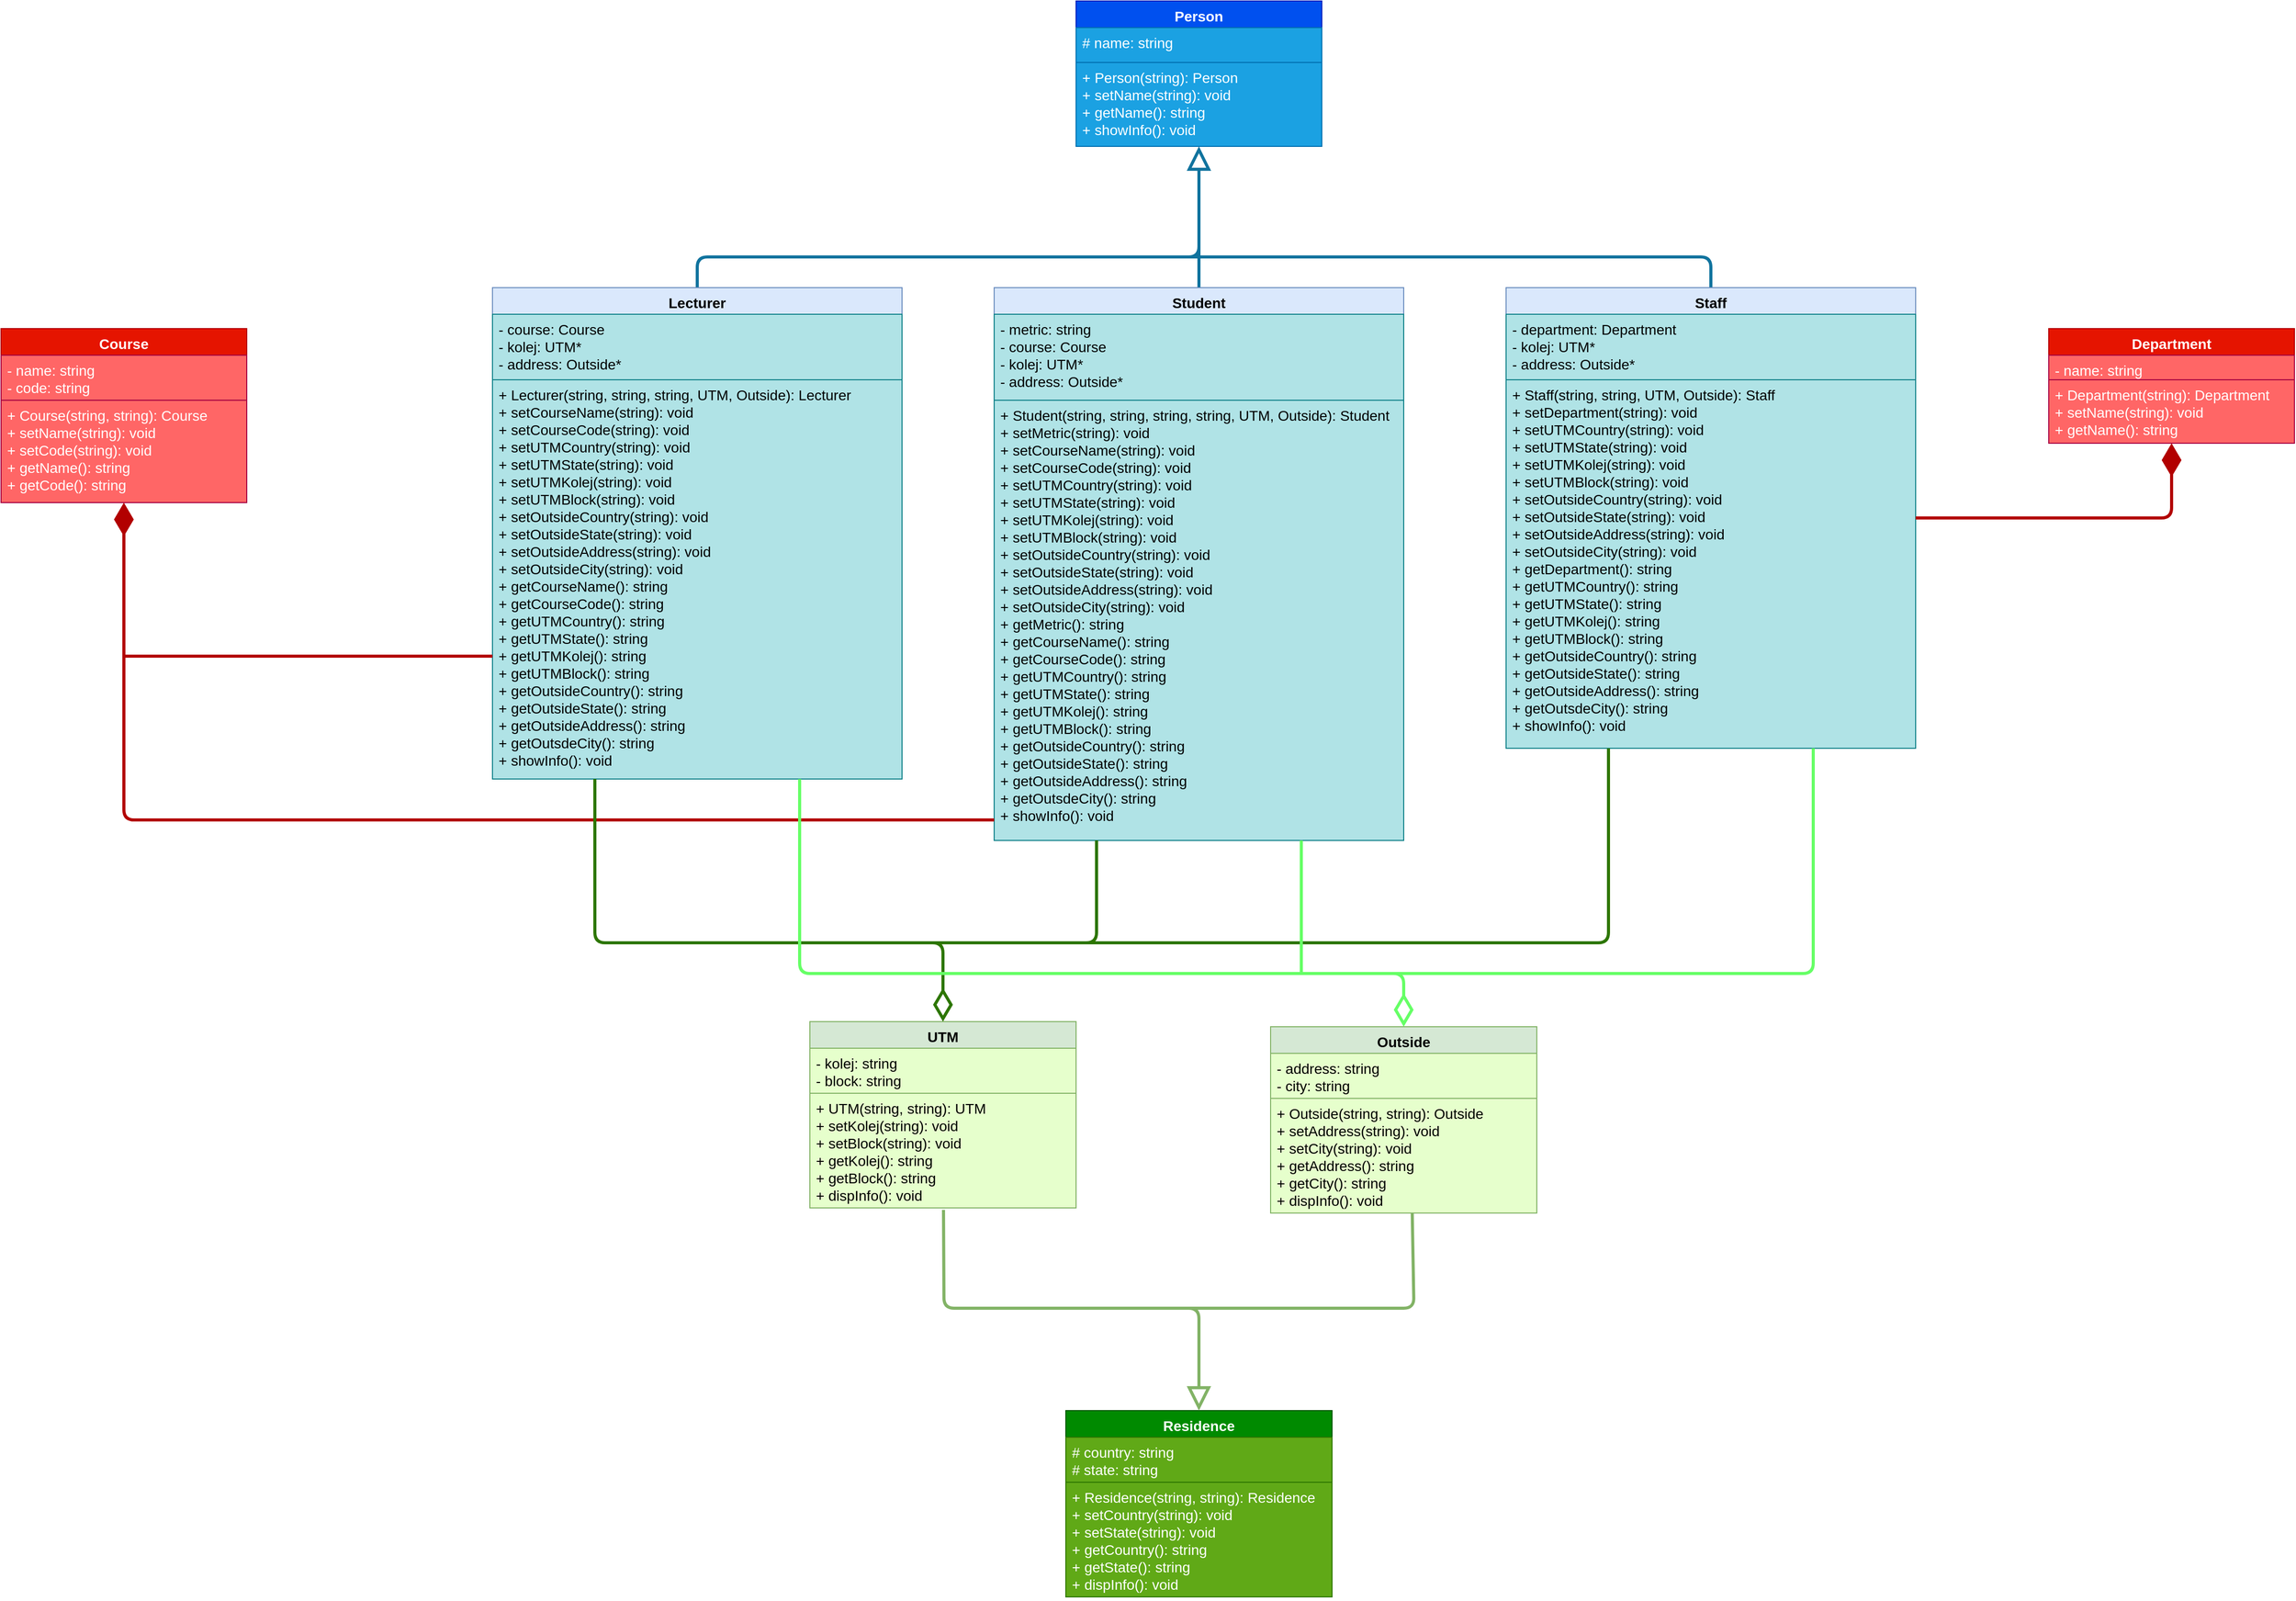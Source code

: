 <mxfile version="13.2.4" type="device"><diagram id="umZFTAy52m0NQR9Ai2RQ" name="Page-1"><mxGraphModel dx="4498" dy="2833" grid="1" gridSize="10" guides="1" tooltips="1" connect="1" arrows="1" fold="1" page="1" pageScale="1" pageWidth="827" pageHeight="1169" math="0" shadow="0"><root><mxCell id="0"/><mxCell id="1" parent="0"/><mxCell id="iCxYOQzezK1WJyDWDmYs-25" value="Course" style="swimlane;fontStyle=1;align=center;verticalAlign=top;childLayout=stackLayout;horizontal=1;startSize=26;horizontalStack=0;resizeParent=1;resizeParentMax=0;resizeLast=0;collapsible=1;marginBottom=0;fontSize=14;fillColor=#e51400;strokeColor=#B20000;fontColor=#ffffff;" vertex="1" parent="1"><mxGeometry x="-1160" y="120" width="240" height="170" as="geometry"/></mxCell><mxCell id="iCxYOQzezK1WJyDWDmYs-26" value="- name: string&#10;- code: string" style="text;strokeColor=#A50040;fillColor=#FF6666;align=left;verticalAlign=top;spacingLeft=4;spacingRight=4;overflow=hidden;rotatable=0;points=[[0,0.5],[1,0.5]];portConstraint=eastwest;fontSize=14;fontColor=#ffffff;" vertex="1" parent="iCxYOQzezK1WJyDWDmYs-25"><mxGeometry y="26" width="240" height="44" as="geometry"/></mxCell><mxCell id="iCxYOQzezK1WJyDWDmYs-28" value="+ Course(string, string): Course&#10;+ setName(string): void&#10;+ setCode(string): void&#10;+ getName(): string&#10;+ getCode(): string&#10;" style="text;strokeColor=#A50040;fillColor=#FF6666;align=left;verticalAlign=top;spacingLeft=4;spacingRight=4;overflow=hidden;rotatable=0;points=[[0,0.5],[1,0.5]];portConstraint=eastwest;fontSize=14;fontColor=#ffffff;" vertex="1" parent="iCxYOQzezK1WJyDWDmYs-25"><mxGeometry y="70" width="240" height="100" as="geometry"/></mxCell><mxCell id="iCxYOQzezK1WJyDWDmYs-31" value="Department" style="swimlane;fontStyle=1;align=center;verticalAlign=top;childLayout=stackLayout;horizontal=1;startSize=26;horizontalStack=0;resizeParent=1;resizeParentMax=0;resizeLast=0;collapsible=1;marginBottom=0;fontSize=14;fillColor=#e51400;strokeColor=#B20000;fontColor=#ffffff;" vertex="1" parent="1"><mxGeometry x="840" y="120" width="240" height="112" as="geometry"/></mxCell><mxCell id="iCxYOQzezK1WJyDWDmYs-32" value="- name: string" style="text;strokeColor=#A50040;fillColor=#FF6666;align=left;verticalAlign=top;spacingLeft=4;spacingRight=4;overflow=hidden;rotatable=0;points=[[0,0.5],[1,0.5]];portConstraint=eastwest;fontSize=14;fontColor=#ffffff;" vertex="1" parent="iCxYOQzezK1WJyDWDmYs-31"><mxGeometry y="26" width="240" height="24" as="geometry"/></mxCell><mxCell id="iCxYOQzezK1WJyDWDmYs-34" value="+ Department(string): Department&#10;+ setName(string): void&#10;+ getName(): string&#10;" style="text;strokeColor=#A50040;fillColor=#FF6666;align=left;verticalAlign=top;spacingLeft=4;spacingRight=4;overflow=hidden;rotatable=0;points=[[0,0.5],[1,0.5]];portConstraint=eastwest;fontSize=14;fontColor=#ffffff;" vertex="1" parent="iCxYOQzezK1WJyDWDmYs-31"><mxGeometry y="50" width="240" height="62" as="geometry"/></mxCell><mxCell id="iCxYOQzezK1WJyDWDmYs-44" value="" style="group" vertex="1" connectable="0" parent="1"><mxGeometry x="-370" y="740" width="710" height="619" as="geometry"/></mxCell><mxCell id="Frv2aQy9cpnJ8B7iyeXL-57" value="" style="group" parent="iCxYOQzezK1WJyDWDmYs-44" vertex="1" connectable="0"><mxGeometry x="60" width="530" height="337" as="geometry"/></mxCell><mxCell id="iCxYOQzezK1WJyDWDmYs-22" value="" style="group" vertex="1" connectable="0" parent="Frv2aQy9cpnJ8B7iyeXL-57"><mxGeometry x="530" y="337" as="geometry"/></mxCell><mxCell id="Frv2aQy9cpnJ8B7iyeXL-56" value="" style="endArrow=none;html=1;fontSize=14;exitX=0.532;exitY=0.996;exitDx=0;exitDy=0;exitPerimeter=0;strokeWidth=3;fillColor=#d5e8d4;strokeColor=#82b366;" parent="iCxYOQzezK1WJyDWDmYs-22" source="Frv2aQy9cpnJ8B7iyeXL-48" edge="1"><mxGeometry width="50" height="50" relative="1" as="geometry"><mxPoint x="40" y="-30" as="sourcePoint"/><mxPoint x="-220" as="targetPoint"/><Array as="points"><mxPoint/></Array></mxGeometry></mxCell><mxCell id="Frv2aQy9cpnJ8B7iyeXL-17" value="Residence" style="swimlane;fontStyle=1;align=center;verticalAlign=top;childLayout=stackLayout;horizontal=1;startSize=26;horizontalStack=0;resizeParent=1;resizeParentMax=0;resizeLast=0;collapsible=1;marginBottom=0;fontSize=14;fillColor=#008a00;strokeColor=#005700;fontColor=#ffffff;" parent="iCxYOQzezK1WJyDWDmYs-44" vertex="1"><mxGeometry x="250" y="437" width="260" height="182" as="geometry"/></mxCell><mxCell id="Frv2aQy9cpnJ8B7iyeXL-18" value="# country: string&#10;# state: string" style="text;strokeColor=#2D7600;fillColor=#60a917;align=left;verticalAlign=top;spacingLeft=4;spacingRight=4;overflow=hidden;rotatable=0;points=[[0,0.5],[1,0.5]];portConstraint=eastwest;fontSize=14;fontColor=#ffffff;" parent="Frv2aQy9cpnJ8B7iyeXL-17" vertex="1"><mxGeometry y="26" width="260" height="44" as="geometry"/></mxCell><mxCell id="Frv2aQy9cpnJ8B7iyeXL-20" value="+ Residence(string, string): Residence&#10;+ setCountry(string): void&#10;+ setState(string): void&#10;+ getCountry(): string&#10;+ getState(): string&#10;+ dispInfo(): void" style="text;strokeColor=#2D7600;fillColor=#60a917;align=left;verticalAlign=top;spacingLeft=4;spacingRight=4;overflow=hidden;rotatable=0;points=[[0,0.5],[1,0.5]];portConstraint=eastwest;fontSize=14;fontColor=#ffffff;" parent="Frv2aQy9cpnJ8B7iyeXL-17" vertex="1"><mxGeometry y="70" width="260" height="112" as="geometry"/></mxCell><mxCell id="Frv2aQy9cpnJ8B7iyeXL-41" value="UTM" style="swimlane;fontStyle=1;align=center;verticalAlign=top;childLayout=stackLayout;horizontal=1;startSize=26;horizontalStack=0;resizeParent=1;resizeParentMax=0;resizeLast=0;collapsible=1;marginBottom=0;fontSize=14;fillColor=#d5e8d4;strokeColor=#82b366;" parent="iCxYOQzezK1WJyDWDmYs-44" vertex="1"><mxGeometry y="57" width="260" height="182" as="geometry"/></mxCell><mxCell id="Frv2aQy9cpnJ8B7iyeXL-42" value="- kolej: string&#10;- block: string" style="text;strokeColor=#82b366;fillColor=#E6FFCC;align=left;verticalAlign=top;spacingLeft=4;spacingRight=4;overflow=hidden;rotatable=0;points=[[0,0.5],[1,0.5]];portConstraint=eastwest;fontSize=14;" parent="Frv2aQy9cpnJ8B7iyeXL-41" vertex="1"><mxGeometry y="26" width="260" height="44" as="geometry"/></mxCell><mxCell id="Frv2aQy9cpnJ8B7iyeXL-44" value="+ UTM(string, string): UTM&#10;+ setKolej(string): void&#10;+ setBlock(string): void&#10;+ getKolej(): string&#10;+ getBlock(): string&#10;+ dispInfo(): void" style="text;strokeColor=#82b366;fillColor=#E6FFCC;align=left;verticalAlign=top;spacingLeft=4;spacingRight=4;overflow=hidden;rotatable=0;points=[[0,0.5],[1,0.5]];portConstraint=eastwest;fontSize=14;" parent="Frv2aQy9cpnJ8B7iyeXL-41" vertex="1"><mxGeometry y="70" width="260" height="112" as="geometry"/></mxCell><mxCell id="Frv2aQy9cpnJ8B7iyeXL-49" value="" style="endArrow=block;endSize=16;endFill=0;html=1;fontSize=14;entryX=0.5;entryY=0;entryDx=0;entryDy=0;exitX=0.502;exitY=1.018;exitDx=0;exitDy=0;exitPerimeter=0;strokeWidth=3;fillColor=#d5e8d4;strokeColor=#82b366;" parent="iCxYOQzezK1WJyDWDmYs-44" source="Frv2aQy9cpnJ8B7iyeXL-44" target="Frv2aQy9cpnJ8B7iyeXL-17" edge="1"><mxGeometry width="160" relative="1" as="geometry"><mxPoint x="130" y="377" as="sourcePoint"/><mxPoint x="200" y="127" as="targetPoint"/><Array as="points"><mxPoint x="131" y="337"/><mxPoint x="380" y="337"/></Array></mxGeometry></mxCell><mxCell id="Frv2aQy9cpnJ8B7iyeXL-45" value="Outside" style="swimlane;fontStyle=1;align=center;verticalAlign=top;childLayout=stackLayout;horizontal=1;startSize=26;horizontalStack=0;resizeParent=1;resizeParentMax=0;resizeLast=0;collapsible=1;marginBottom=0;fontSize=14;fillColor=#d5e8d4;strokeColor=#82b366;" parent="iCxYOQzezK1WJyDWDmYs-44" vertex="1"><mxGeometry x="450" y="62" width="260" height="182" as="geometry"/></mxCell><mxCell id="Frv2aQy9cpnJ8B7iyeXL-46" value="- address: string&#10;- city: string" style="text;strokeColor=#82b366;fillColor=#E6FFCC;align=left;verticalAlign=top;spacingLeft=4;spacingRight=4;overflow=hidden;rotatable=0;points=[[0,0.5],[1,0.5]];portConstraint=eastwest;fontSize=14;" parent="Frv2aQy9cpnJ8B7iyeXL-45" vertex="1"><mxGeometry y="26" width="260" height="44" as="geometry"/></mxCell><mxCell id="Frv2aQy9cpnJ8B7iyeXL-48" value="+ Outside(string, string): Outside&#10;+ setAddress(string): void&#10;+ setCity(string): void&#10;+ getAddress(): string&#10;+ getCity(): string&#10;+ dispInfo(): void" style="text;strokeColor=#82b366;fillColor=#E6FFCC;align=left;verticalAlign=top;spacingLeft=4;spacingRight=4;overflow=hidden;rotatable=0;points=[[0,0.5],[1,0.5]];portConstraint=eastwest;fontSize=14;" parent="Frv2aQy9cpnJ8B7iyeXL-45" vertex="1"><mxGeometry y="70" width="260" height="112" as="geometry"/></mxCell><mxCell id="iCxYOQzezK1WJyDWDmYs-58" value="" style="group" vertex="1" connectable="0" parent="1"><mxGeometry x="-680" y="-200" width="1390" height="820" as="geometry"/></mxCell><mxCell id="iCxYOQzezK1WJyDWDmYs-14" value="Person" style="swimlane;fontStyle=1;align=center;verticalAlign=top;childLayout=stackLayout;horizontal=1;startSize=26;horizontalStack=0;resizeParent=1;resizeParentMax=0;resizeLast=0;collapsible=1;marginBottom=0;fontSize=14;fillColor=#0050ef;strokeColor=#001DBC;fontColor=#ffffff;" vertex="1" parent="iCxYOQzezK1WJyDWDmYs-58"><mxGeometry x="570" width="240" height="142" as="geometry"/></mxCell><mxCell id="iCxYOQzezK1WJyDWDmYs-15" value="# name: string&#10;" style="text;strokeColor=#006EAF;fillColor=#1ba1e2;align=left;verticalAlign=top;spacingLeft=4;spacingRight=4;overflow=hidden;rotatable=0;points=[[0,0.5],[1,0.5]];portConstraint=eastwest;fontSize=14;fontColor=#ffffff;" vertex="1" parent="iCxYOQzezK1WJyDWDmYs-14"><mxGeometry y="26" width="240" height="34" as="geometry"/></mxCell><mxCell id="iCxYOQzezK1WJyDWDmYs-17" value="+ Person(string): Person&#10;+ setName(string): void&#10;+ getName(): string&#10;+ showInfo(): void&#10;&#10;" style="text;strokeColor=#006EAF;fillColor=#1ba1e2;align=left;verticalAlign=top;spacingLeft=4;spacingRight=4;overflow=hidden;rotatable=0;points=[[0,0.5],[1,0.5]];portConstraint=eastwest;fontSize=14;fontColor=#ffffff;" vertex="1" parent="iCxYOQzezK1WJyDWDmYs-14"><mxGeometry y="60" width="240" height="82" as="geometry"/></mxCell><mxCell id="iCxYOQzezK1WJyDWDmYs-18" value="" style="endArrow=block;endSize=16;endFill=0;html=1;fontSize=14;exitX=0.5;exitY=0;exitDx=0;exitDy=0;fillColor=#b1ddf0;strokeColor=#10739e;strokeWidth=3;" edge="1" parent="iCxYOQzezK1WJyDWDmYs-58" source="iCxYOQzezK1WJyDWDmYs-2" target="iCxYOQzezK1WJyDWDmYs-17"><mxGeometry width="160" relative="1" as="geometry"><mxPoint x="290" y="413.324" as="sourcePoint"/><mxPoint x="720" y="110" as="targetPoint"/><Array as="points"><mxPoint x="200" y="250"/><mxPoint x="690" y="250"/></Array></mxGeometry></mxCell><mxCell id="iCxYOQzezK1WJyDWDmYs-19" value="" style="endArrow=none;html=1;fontSize=14;entryX=0.5;entryY=0;entryDx=0;entryDy=0;fillColor=#b1ddf0;strokeColor=#10739e;strokeWidth=3;" edge="1" parent="iCxYOQzezK1WJyDWDmYs-58" target="iCxYOQzezK1WJyDWDmYs-6"><mxGeometry width="50" height="50" relative="1" as="geometry"><mxPoint x="690" y="209" as="sourcePoint"/><mxPoint x="670.0" y="302" as="targetPoint"/><Array as="points"/></mxGeometry></mxCell><mxCell id="iCxYOQzezK1WJyDWDmYs-20" value="" style="endArrow=none;html=1;fontSize=14;entryX=0.5;entryY=0;entryDx=0;entryDy=0;fillColor=#b1ddf0;strokeColor=#10739e;rounded=1;strokeWidth=3;" edge="1" parent="iCxYOQzezK1WJyDWDmYs-58" target="iCxYOQzezK1WJyDWDmYs-10"><mxGeometry width="50" height="50" relative="1" as="geometry"><mxPoint x="660" y="250" as="sourcePoint"/><mxPoint x="1130" y="302" as="targetPoint"/><Array as="points"><mxPoint x="730" y="250"/><mxPoint x="1190" y="250"/></Array></mxGeometry></mxCell><mxCell id="iCxYOQzezK1WJyDWDmYs-6" value="Student" style="swimlane;fontStyle=1;align=center;verticalAlign=top;childLayout=stackLayout;horizontal=1;startSize=26;horizontalStack=0;resizeParent=1;resizeParentMax=0;resizeLast=0;collapsible=1;marginBottom=0;fontSize=14;fillColor=#dae8fc;strokeColor=#6c8ebf;" vertex="1" parent="iCxYOQzezK1WJyDWDmYs-58"><mxGeometry x="490" y="280" width="400" height="540" as="geometry"/></mxCell><mxCell id="iCxYOQzezK1WJyDWDmYs-7" value="- metric: string&#10;- course: Course&#10;- kolej: UTM*&#10;- address: Outside*" style="text;strokeColor=#0e8088;fillColor=#b0e3e6;align=left;verticalAlign=top;spacingLeft=4;spacingRight=4;overflow=hidden;rotatable=0;points=[[0,0.5],[1,0.5]];portConstraint=eastwest;fontSize=14;" vertex="1" parent="iCxYOQzezK1WJyDWDmYs-6"><mxGeometry y="26" width="400" height="84" as="geometry"/></mxCell><mxCell id="iCxYOQzezK1WJyDWDmYs-9" value="+ Student(string, string, string, string, UTM, Outside): Student&#10;+ setMetric(string): void&#10;+ setCourseName(string): void&#10;+ setCourseCode(string): void&#10;+ setUTMCountry(string): void&#10;+ setUTMState(string): void&#10;+ setUTMKolej(string): void&#10;+ setUTMBlock(string): void&#10;+ setOutsideCountry(string): void&#10;+ setOutsideState(string): void&#10;+ setOutsideAddress(string): void&#10;+ setOutsideCity(string): void&#10;+ getMetric(): string&#10;+ getCourseName(): string&#10;+ getCourseCode(): string&#10;+ getUTMCountry(): string&#10;+ getUTMState(): string&#10;+ getUTMKolej(): string&#10;+ getUTMBlock(): string&#10;+ getOutsideCountry(): string&#10;+ getOutsideState(): string&#10;+ getOutsideAddress(): string&#10;+ getOutsdeCity(): string&#10;+ showInfo(): void" style="text;strokeColor=#0e8088;fillColor=#b0e3e6;align=left;verticalAlign=top;spacingLeft=4;spacingRight=4;overflow=hidden;rotatable=0;points=[[0,0.5],[1,0.5]];portConstraint=eastwest;fontSize=14;" vertex="1" parent="iCxYOQzezK1WJyDWDmYs-6"><mxGeometry y="110" width="400" height="430" as="geometry"/></mxCell><mxCell id="iCxYOQzezK1WJyDWDmYs-2" value="Lecturer" style="swimlane;fontStyle=1;align=center;verticalAlign=top;childLayout=stackLayout;horizontal=1;startSize=26;horizontalStack=0;resizeParent=1;resizeParentMax=0;resizeLast=0;collapsible=1;marginBottom=0;fontSize=14;fillColor=#dae8fc;strokeColor=#6c8ebf;" vertex="1" parent="iCxYOQzezK1WJyDWDmYs-58"><mxGeometry y="280" width="400" height="480" as="geometry"/></mxCell><mxCell id="iCxYOQzezK1WJyDWDmYs-3" value="- course: Course&#10;- kolej: UTM*&#10;- address: Outside*" style="text;strokeColor=#0e8088;fillColor=#b0e3e6;align=left;verticalAlign=top;spacingLeft=4;spacingRight=4;overflow=hidden;rotatable=0;points=[[0,0.5],[1,0.5]];portConstraint=eastwest;fontSize=14;" vertex="1" parent="iCxYOQzezK1WJyDWDmYs-2"><mxGeometry y="26" width="400" height="64" as="geometry"/></mxCell><mxCell id="iCxYOQzezK1WJyDWDmYs-5" value="+ Lecturer(string, string, string, UTM, Outside): Lecturer&#10;+ setCourseName(string): void&#10;+ setCourseCode(string): void&#10;+ setUTMCountry(string): void&#10;+ setUTMState(string): void&#10;+ setUTMKolej(string): void&#10;+ setUTMBlock(string): void&#10;+ setOutsideCountry(string): void&#10;+ setOutsideState(string): void&#10;+ setOutsideAddress(string): void&#10;+ setOutsideCity(string): void&#10;+ getCourseName(): string&#10;+ getCourseCode(): string&#10;+ getUTMCountry(): string&#10;+ getUTMState(): string&#10;+ getUTMKolej(): string&#10;+ getUTMBlock(): string&#10;+ getOutsideCountry(): string&#10;+ getOutsideState(): string&#10;+ getOutsideAddress(): string&#10;+ getOutsdeCity(): string&#10;+ showInfo(): void&#10;" style="text;strokeColor=#0e8088;fillColor=#b0e3e6;align=left;verticalAlign=top;spacingLeft=4;spacingRight=4;overflow=hidden;rotatable=0;points=[[0,0.5],[1,0.5]];portConstraint=eastwest;fontSize=14;" vertex="1" parent="iCxYOQzezK1WJyDWDmYs-2"><mxGeometry y="90" width="400" height="390" as="geometry"/></mxCell><mxCell id="iCxYOQzezK1WJyDWDmYs-10" value="Staff" style="swimlane;fontStyle=1;align=center;verticalAlign=top;childLayout=stackLayout;horizontal=1;startSize=26;horizontalStack=0;resizeParent=1;resizeParentMax=0;resizeLast=0;collapsible=1;marginBottom=0;fontSize=14;fillColor=#dae8fc;strokeColor=#6c8ebf;" vertex="1" parent="iCxYOQzezK1WJyDWDmYs-58"><mxGeometry x="990" y="280" width="400" height="450" as="geometry"/></mxCell><mxCell id="iCxYOQzezK1WJyDWDmYs-11" value="- department: Department&#10;- kolej: UTM*&#10;- address: Outside*" style="text;strokeColor=#0e8088;fillColor=#b0e3e6;align=left;verticalAlign=top;spacingLeft=4;spacingRight=4;overflow=hidden;rotatable=0;points=[[0,0.5],[1,0.5]];portConstraint=eastwest;fontSize=14;" vertex="1" parent="iCxYOQzezK1WJyDWDmYs-10"><mxGeometry y="26" width="400" height="64" as="geometry"/></mxCell><mxCell id="iCxYOQzezK1WJyDWDmYs-13" value="+ Staff(string, string, UTM, Outside): Staff&#10;+ setDepartment(string): void&#10;+ setUTMCountry(string): void&#10;+ setUTMState(string): void&#10;+ setUTMKolej(string): void&#10;+ setUTMBlock(string): void&#10;+ setOutsideCountry(string): void&#10;+ setOutsideState(string): void&#10;+ setOutsideAddress(string): void&#10;+ setOutsideCity(string): void&#10;+ getDepartment(): string&#10;+ getUTMCountry(): string&#10;+ getUTMState(): string&#10;+ getUTMKolej(): string&#10;+ getUTMBlock(): string&#10;+ getOutsideCountry(): string&#10;+ getOutsideState(): string&#10;+ getOutsideAddress(): string&#10;+ getOutsdeCity(): string&#10;+ showInfo(): void" style="text;strokeColor=#0e8088;fillColor=#b0e3e6;align=left;verticalAlign=top;spacingLeft=4;spacingRight=4;overflow=hidden;rotatable=0;points=[[0,0.5],[1,0.5]];portConstraint=eastwest;fontSize=14;" vertex="1" parent="iCxYOQzezK1WJyDWDmYs-10"><mxGeometry y="90" width="400" height="360" as="geometry"/></mxCell><mxCell id="iCxYOQzezK1WJyDWDmYs-59" value="" style="endArrow=diamondThin;endFill=1;endSize=24;html=1;strokeWidth=3;entryX=0.5;entryY=1;entryDx=0;entryDy=0;fillColor=#e51400;strokeColor=#B20000;" edge="1" parent="1" target="iCxYOQzezK1WJyDWDmYs-25"><mxGeometry width="160" relative="1" as="geometry"><mxPoint x="-190" y="600" as="sourcePoint"/><mxPoint x="70" y="460" as="targetPoint"/><Array as="points"><mxPoint x="-1040" y="600"/></Array></mxGeometry></mxCell><mxCell id="iCxYOQzezK1WJyDWDmYs-61" value="" style="endArrow=none;html=1;strokeWidth=3;entryX=0;entryY=0.75;entryDx=0;entryDy=0;fillColor=#e51400;strokeColor=#B20000;" edge="1" parent="1" target="iCxYOQzezK1WJyDWDmYs-2"><mxGeometry width="50" height="50" relative="1" as="geometry"><mxPoint x="-1040" y="440" as="sourcePoint"/><mxPoint x="-690" y="500" as="targetPoint"/><Array as="points"/></mxGeometry></mxCell><mxCell id="iCxYOQzezK1WJyDWDmYs-63" value="" style="endArrow=diamondThin;endFill=1;endSize=24;html=1;strokeWidth=3;entryX=0.5;entryY=1;entryDx=0;entryDy=0;fillColor=#e51400;strokeColor=#B20000;exitX=1;exitY=0.5;exitDx=0;exitDy=0;" edge="1" parent="1" source="iCxYOQzezK1WJyDWDmYs-10" target="iCxYOQzezK1WJyDWDmYs-31"><mxGeometry width="160" relative="1" as="geometry"><mxPoint x="790" y="510" as="sourcePoint"/><mxPoint x="160" y="310.0" as="targetPoint"/><Array as="points"><mxPoint x="960" y="305"/></Array></mxGeometry></mxCell><mxCell id="iCxYOQzezK1WJyDWDmYs-64" value="" style="endArrow=diamondThin;endFill=0;endSize=24;html=1;strokeWidth=3;fillColor=#60a917;strokeColor=#2D7600;entryX=0.5;entryY=0;entryDx=0;entryDy=0;exitX=0.25;exitY=1;exitDx=0;exitDy=0;" edge="1" parent="1" source="iCxYOQzezK1WJyDWDmYs-2" target="Frv2aQy9cpnJ8B7iyeXL-41"><mxGeometry width="160" relative="1" as="geometry"><mxPoint x="-610" y="680" as="sourcePoint"/><mxPoint x="100" y="690" as="targetPoint"/><Array as="points"><mxPoint x="-580" y="720"/><mxPoint x="-240" y="720"/></Array></mxGeometry></mxCell><mxCell id="iCxYOQzezK1WJyDWDmYs-65" value="" style="endArrow=none;html=1;strokeWidth=3;entryX=0.25;entryY=1;entryDx=0;entryDy=0;fillColor=#60a917;strokeColor=#2D7600;" edge="1" parent="1" target="iCxYOQzezK1WJyDWDmYs-6"><mxGeometry width="50" height="50" relative="1" as="geometry"><mxPoint x="-250" y="720" as="sourcePoint"/><mxPoint x="250" y="700.0" as="targetPoint"/><Array as="points"><mxPoint x="-90" y="720"/></Array></mxGeometry></mxCell><mxCell id="iCxYOQzezK1WJyDWDmYs-66" value="" style="endArrow=none;html=1;strokeWidth=3;entryX=0.25;entryY=1;entryDx=0;entryDy=0;fillColor=#60a917;strokeColor=#2D7600;" edge="1" parent="1" target="iCxYOQzezK1WJyDWDmYs-10"><mxGeometry width="50" height="50" relative="1" as="geometry"><mxPoint x="-110" y="720" as="sourcePoint"/><mxPoint x="240" y="620.0" as="targetPoint"/><Array as="points"><mxPoint x="410" y="720"/></Array></mxGeometry></mxCell><mxCell id="iCxYOQzezK1WJyDWDmYs-67" value="" style="endArrow=diamondThin;endFill=0;endSize=24;html=1;strokeWidth=3;fillColor=#008a00;strokeColor=#66FF66;entryX=0.5;entryY=0;entryDx=0;entryDy=0;exitX=0.75;exitY=1;exitDx=0;exitDy=0;" edge="1" parent="1" source="iCxYOQzezK1WJyDWDmYs-2" target="Frv2aQy9cpnJ8B7iyeXL-45"><mxGeometry width="160" relative="1" as="geometry"><mxPoint x="414" y="670.0" as="sourcePoint"/><mxPoint x="654" y="907" as="targetPoint"/><Array as="points"><mxPoint x="-380" y="750"/><mxPoint x="210" y="750"/></Array></mxGeometry></mxCell><mxCell id="iCxYOQzezK1WJyDWDmYs-68" value="" style="endArrow=none;html=1;strokeWidth=3;fillColor=#60a917;strokeColor=#66FF66;entryX=0.75;entryY=1;entryDx=0;entryDy=0;" edge="1" parent="1" target="iCxYOQzezK1WJyDWDmYs-6"><mxGeometry width="50" height="50" relative="1" as="geometry"><mxPoint x="110" y="750" as="sourcePoint"/><mxPoint x="100" y="660" as="targetPoint"/><Array as="points"><mxPoint x="110" y="690"/></Array></mxGeometry></mxCell><mxCell id="iCxYOQzezK1WJyDWDmYs-69" value="" style="endArrow=none;html=1;strokeWidth=3;fillColor=#60a917;strokeColor=#66FF66;entryX=0.75;entryY=1;entryDx=0;entryDy=0;" edge="1" parent="1" target="iCxYOQzezK1WJyDWDmYs-10"><mxGeometry width="50" height="50" relative="1" as="geometry"><mxPoint x="180" y="750" as="sourcePoint"/><mxPoint x="520" y="650.0" as="targetPoint"/><Array as="points"><mxPoint x="610" y="750"/></Array></mxGeometry></mxCell></root></mxGraphModel></diagram></mxfile>